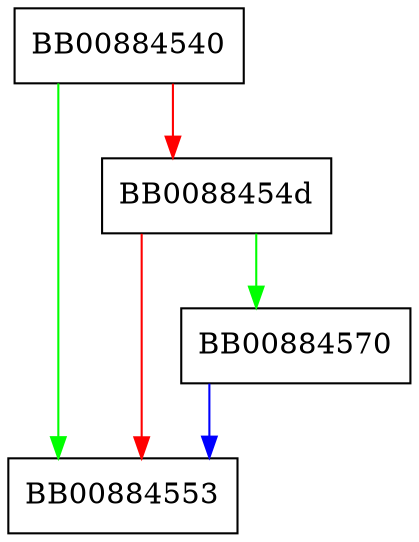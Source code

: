 digraph _IO_str_finish {
  node [shape="box"];
  graph [splines=ortho];
  BB00884540 -> BB00884553 [color="green"];
  BB00884540 -> BB0088454d [color="red"];
  BB0088454d -> BB00884570 [color="green"];
  BB0088454d -> BB00884553 [color="red"];
  BB00884570 -> BB00884553 [color="blue"];
}